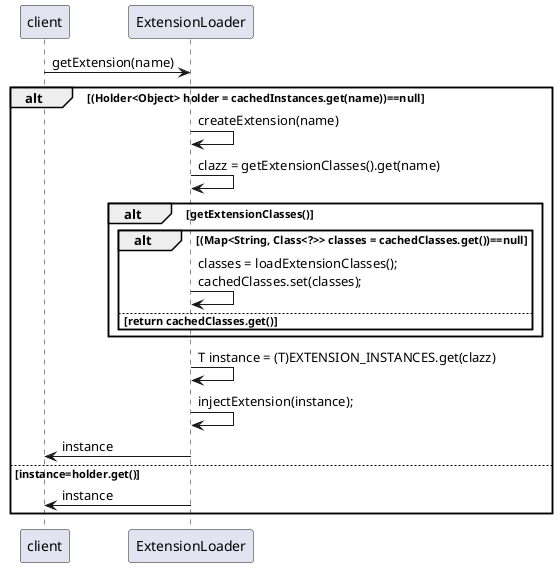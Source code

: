 @startuml
participant "client"         as client
participant "ExtensionLoader"         as ExtensionLoader

client -> ExtensionLoader:getExtension(name)
alt (Holder<Object> holder = cachedInstances.get(name))==null
    ExtensionLoader -> ExtensionLoader:createExtension(name)
    ExtensionLoader -> ExtensionLoader:clazz = getExtensionClasses().get(name)
    alt getExtensionClasses()
        alt (Map<String, Class<?>> classes = cachedClasses.get())==null
            ExtensionLoader->ExtensionLoader:classes = loadExtensionClasses();\ncachedClasses.set(classes);
        else return cachedClasses.get()
        end
    end
    ExtensionLoader -> ExtensionLoader:T instance = (T)EXTENSION_INSTANCES.get(clazz)
    ExtensionLoader -> ExtensionLoader:injectExtension(instance);
    ExtensionLoader->client:instance
else instance=holder.get()
    ExtensionLoader->client:instance
end

@enduml